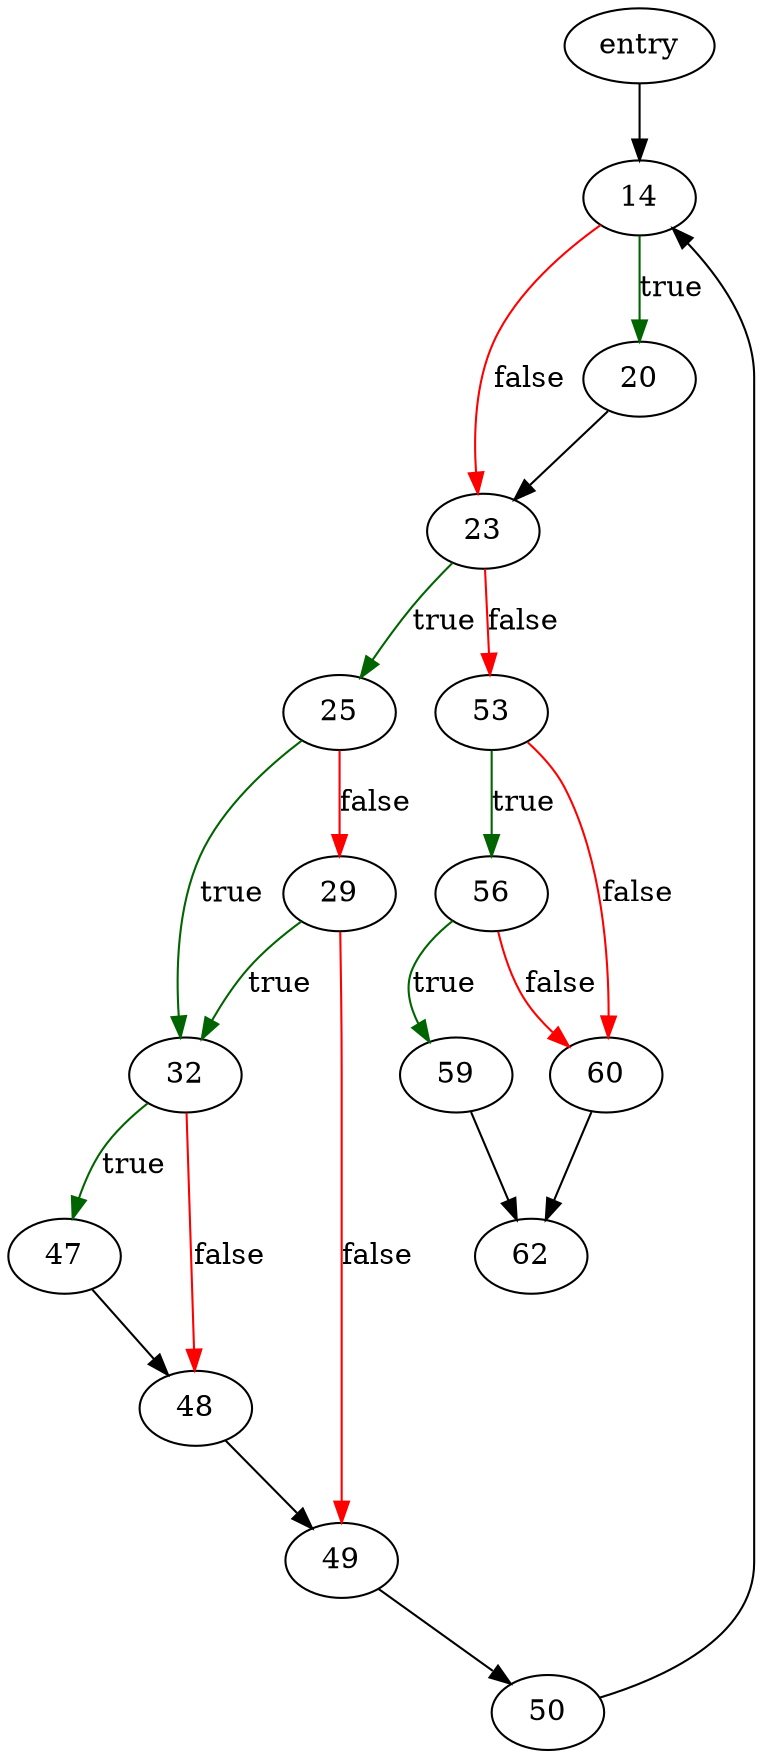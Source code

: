 digraph "sqlite3Checkpoint" {
	// Node definitions.
	5 [label=entry];
	14;
	20;
	23;
	25;
	29;
	32;
	47;
	48;
	49;
	50;
	53;
	56;
	59;
	60;
	62;

	// Edge definitions.
	5 -> 14;
	14 -> 20 [
		color=darkgreen
		label=true
	];
	14 -> 23 [
		color=red
		label=false
	];
	20 -> 23;
	23 -> 25 [
		color=darkgreen
		label=true
	];
	23 -> 53 [
		color=red
		label=false
	];
	25 -> 29 [
		color=red
		label=false
	];
	25 -> 32 [
		color=darkgreen
		label=true
	];
	29 -> 32 [
		color=darkgreen
		label=true
	];
	29 -> 49 [
		color=red
		label=false
	];
	32 -> 47 [
		color=darkgreen
		label=true
	];
	32 -> 48 [
		color=red
		label=false
	];
	47 -> 48;
	48 -> 49;
	49 -> 50;
	50 -> 14;
	53 -> 56 [
		color=darkgreen
		label=true
	];
	53 -> 60 [
		color=red
		label=false
	];
	56 -> 59 [
		color=darkgreen
		label=true
	];
	56 -> 60 [
		color=red
		label=false
	];
	59 -> 62;
	60 -> 62;
}
